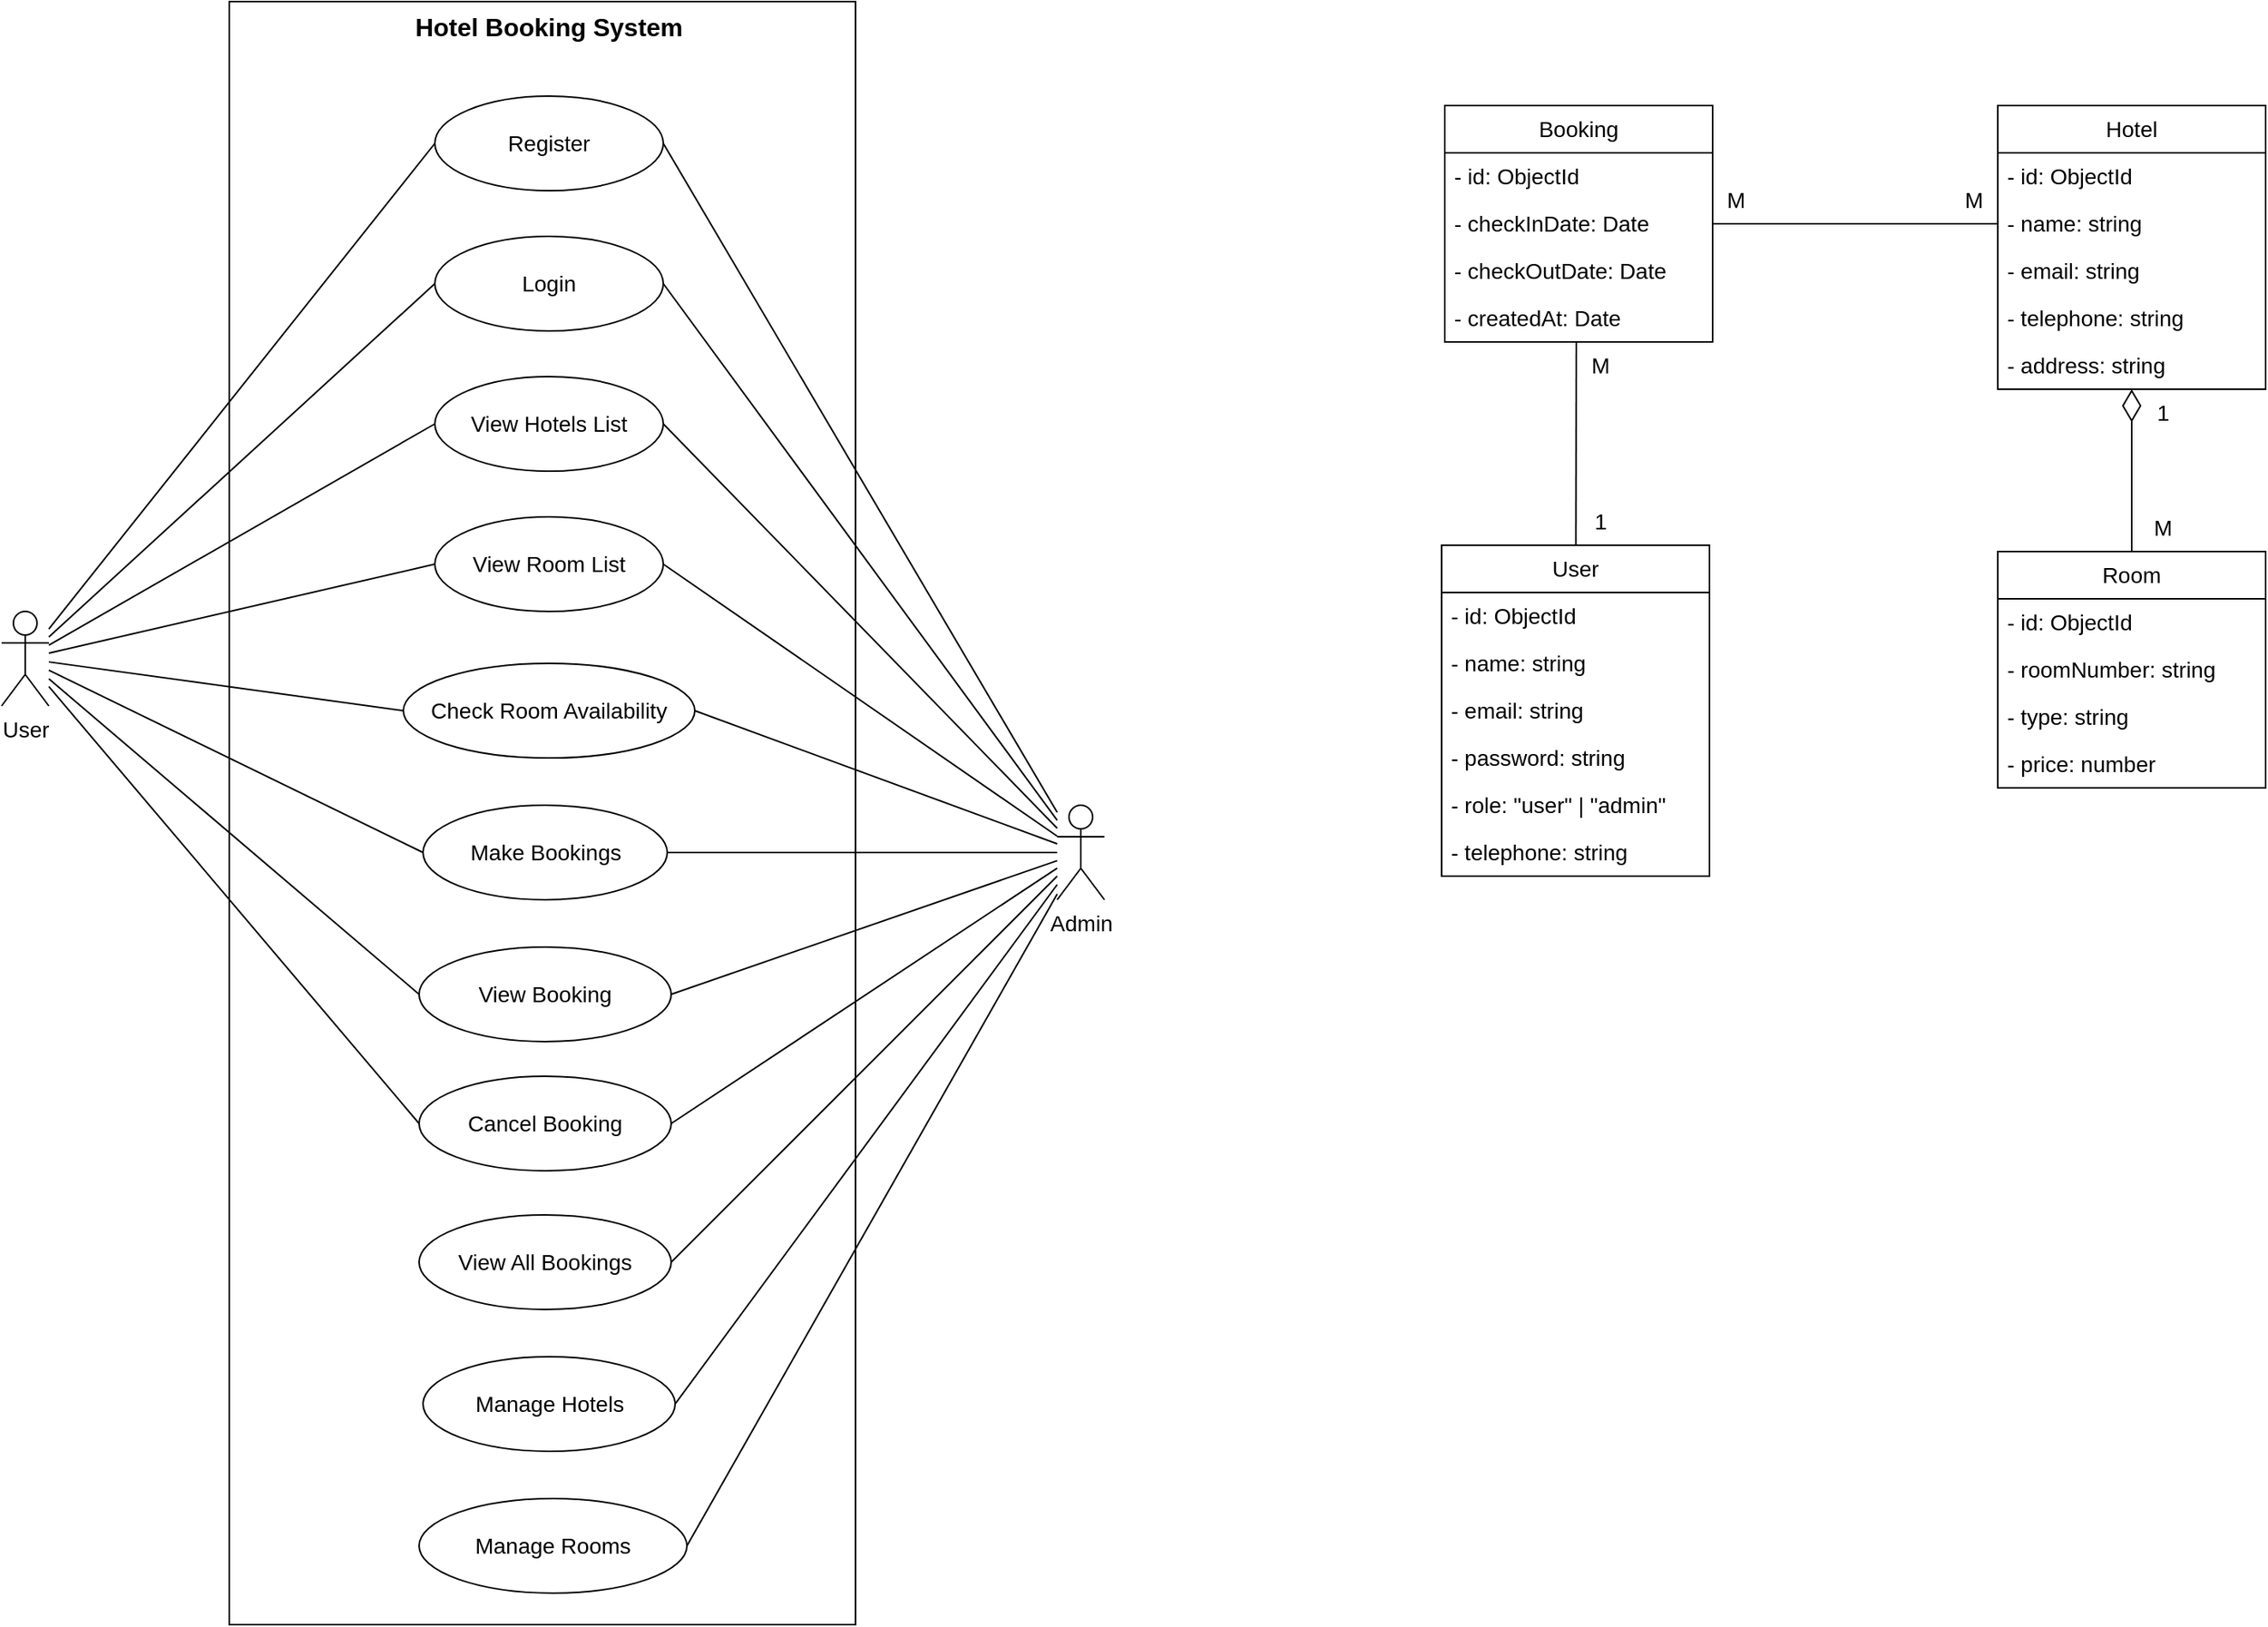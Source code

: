 <mxfile version="26.2.13">
  <diagram name="Page-1" id="YVVpLpexJUsHF-H0JtBb">
    <mxGraphModel dx="2380" dy="1232" grid="0" gridSize="10" guides="1" tooltips="1" connect="1" arrows="1" fold="1" page="1" pageScale="1" pageWidth="850" pageHeight="1100" math="0" shadow="0">
      <root>
        <mxCell id="0" />
        <mxCell id="1" parent="0" />
        <mxCell id="eE60RAXkJZyIMcvjwQNI-37" value="" style="rounded=0;whiteSpace=wrap;html=1;fontFamily=Helvetica;fontSize=11;fontColor=default;labelBackgroundColor=default;" vertex="1" parent="1">
          <mxGeometry x="234.5" y="10" width="397.5" height="1030" as="geometry" />
        </mxCell>
        <mxCell id="eE60RAXkJZyIMcvjwQNI-1" value="Register" style="ellipse;whiteSpace=wrap;html=1;fontSize=14;" vertex="1" parent="1">
          <mxGeometry x="365" y="70" width="145" height="60" as="geometry" />
        </mxCell>
        <mxCell id="eE60RAXkJZyIMcvjwQNI-3" value="Login" style="ellipse;whiteSpace=wrap;html=1;fontSize=14;" vertex="1" parent="1">
          <mxGeometry x="365" y="159" width="145" height="60" as="geometry" />
        </mxCell>
        <mxCell id="eE60RAXkJZyIMcvjwQNI-4" value="View Hotels List" style="ellipse;whiteSpace=wrap;html=1;fontSize=14;" vertex="1" parent="1">
          <mxGeometry x="365" y="248" width="145" height="60" as="geometry" />
        </mxCell>
        <mxCell id="eE60RAXkJZyIMcvjwQNI-5" value="View Room List" style="ellipse;whiteSpace=wrap;html=1;fontSize=14;" vertex="1" parent="1">
          <mxGeometry x="365" y="337" width="145" height="60" as="geometry" />
        </mxCell>
        <mxCell id="eE60RAXkJZyIMcvjwQNI-6" value="Check Room Availability" style="ellipse;whiteSpace=wrap;html=1;fontSize=14;" vertex="1" parent="1">
          <mxGeometry x="345" y="430" width="185" height="60" as="geometry" />
        </mxCell>
        <mxCell id="eE60RAXkJZyIMcvjwQNI-7" value="Make Bookings" style="ellipse;whiteSpace=wrap;html=1;fontSize=14;" vertex="1" parent="1">
          <mxGeometry x="357.5" y="520" width="155" height="60" as="geometry" />
        </mxCell>
        <mxCell id="eE60RAXkJZyIMcvjwQNI-11" value="Manage Hotels" style="ellipse;whiteSpace=wrap;html=1;fontSize=14;" vertex="1" parent="1">
          <mxGeometry x="357.5" y="870" width="160" height="60" as="geometry" />
        </mxCell>
        <mxCell id="eE60RAXkJZyIMcvjwQNI-12" value="Manage Rooms" style="ellipse;whiteSpace=wrap;html=1;fontSize=14;" vertex="1" parent="1">
          <mxGeometry x="355" y="960" width="170" height="60" as="geometry" />
        </mxCell>
        <mxCell id="eE60RAXkJZyIMcvjwQNI-13" value="View All Bookings" style="ellipse;whiteSpace=wrap;html=1;fontSize=14;" vertex="1" parent="1">
          <mxGeometry x="355" y="780" width="160" height="60" as="geometry" />
        </mxCell>
        <mxCell id="eE60RAXkJZyIMcvjwQNI-16" style="rounded=0;orthogonalLoop=1;jettySize=auto;html=1;entryX=0;entryY=0.5;entryDx=0;entryDy=0;endArrow=none;startFill=0;" edge="1" parent="1" source="eE60RAXkJZyIMcvjwQNI-15" target="eE60RAXkJZyIMcvjwQNI-1">
          <mxGeometry relative="1" as="geometry" />
        </mxCell>
        <mxCell id="eE60RAXkJZyIMcvjwQNI-17" style="edgeStyle=none;shape=connector;rounded=0;orthogonalLoop=1;jettySize=auto;html=1;entryX=0;entryY=0.5;entryDx=0;entryDy=0;strokeColor=default;align=center;verticalAlign=middle;fontFamily=Helvetica;fontSize=11;fontColor=default;labelBackgroundColor=default;startFill=0;endArrow=none;" edge="1" parent="1" source="eE60RAXkJZyIMcvjwQNI-15" target="eE60RAXkJZyIMcvjwQNI-3">
          <mxGeometry relative="1" as="geometry" />
        </mxCell>
        <mxCell id="eE60RAXkJZyIMcvjwQNI-18" style="edgeStyle=none;shape=connector;rounded=0;orthogonalLoop=1;jettySize=auto;html=1;entryX=0;entryY=0.5;entryDx=0;entryDy=0;strokeColor=default;align=center;verticalAlign=middle;fontFamily=Helvetica;fontSize=11;fontColor=default;labelBackgroundColor=default;startFill=0;endArrow=none;" edge="1" parent="1" source="eE60RAXkJZyIMcvjwQNI-15" target="eE60RAXkJZyIMcvjwQNI-4">
          <mxGeometry relative="1" as="geometry" />
        </mxCell>
        <mxCell id="eE60RAXkJZyIMcvjwQNI-19" style="edgeStyle=none;shape=connector;rounded=0;orthogonalLoop=1;jettySize=auto;html=1;entryX=0;entryY=0.5;entryDx=0;entryDy=0;strokeColor=default;align=center;verticalAlign=middle;fontFamily=Helvetica;fontSize=11;fontColor=default;labelBackgroundColor=default;startFill=0;endArrow=none;" edge="1" parent="1" source="eE60RAXkJZyIMcvjwQNI-15" target="eE60RAXkJZyIMcvjwQNI-5">
          <mxGeometry relative="1" as="geometry" />
        </mxCell>
        <mxCell id="eE60RAXkJZyIMcvjwQNI-20" style="edgeStyle=none;shape=connector;rounded=0;orthogonalLoop=1;jettySize=auto;html=1;entryX=0;entryY=0.5;entryDx=0;entryDy=0;strokeColor=default;align=center;verticalAlign=middle;fontFamily=Helvetica;fontSize=11;fontColor=default;labelBackgroundColor=default;startFill=0;endArrow=none;" edge="1" parent="1" source="eE60RAXkJZyIMcvjwQNI-15" target="eE60RAXkJZyIMcvjwQNI-6">
          <mxGeometry relative="1" as="geometry" />
        </mxCell>
        <mxCell id="eE60RAXkJZyIMcvjwQNI-21" style="edgeStyle=none;shape=connector;rounded=0;orthogonalLoop=1;jettySize=auto;html=1;entryX=0;entryY=0.5;entryDx=0;entryDy=0;strokeColor=default;align=center;verticalAlign=middle;fontFamily=Helvetica;fontSize=11;fontColor=default;labelBackgroundColor=default;startFill=0;endArrow=none;" edge="1" parent="1" source="eE60RAXkJZyIMcvjwQNI-15" target="eE60RAXkJZyIMcvjwQNI-7">
          <mxGeometry relative="1" as="geometry" />
        </mxCell>
        <mxCell id="eE60RAXkJZyIMcvjwQNI-41" style="edgeStyle=none;shape=connector;rounded=0;orthogonalLoop=1;jettySize=auto;html=1;entryX=0;entryY=0.5;entryDx=0;entryDy=0;strokeColor=default;align=center;verticalAlign=middle;fontFamily=Helvetica;fontSize=11;fontColor=default;labelBackgroundColor=default;startFill=0;endArrow=none;" edge="1" parent="1" source="eE60RAXkJZyIMcvjwQNI-15" target="eE60RAXkJZyIMcvjwQNI-39">
          <mxGeometry relative="1" as="geometry" />
        </mxCell>
        <mxCell id="eE60RAXkJZyIMcvjwQNI-42" style="edgeStyle=none;shape=connector;rounded=0;orthogonalLoop=1;jettySize=auto;html=1;entryX=0;entryY=0.5;entryDx=0;entryDy=0;strokeColor=default;align=center;verticalAlign=middle;fontFamily=Helvetica;fontSize=11;fontColor=default;labelBackgroundColor=default;startFill=0;endArrow=none;" edge="1" parent="1" source="eE60RAXkJZyIMcvjwQNI-15" target="eE60RAXkJZyIMcvjwQNI-40">
          <mxGeometry relative="1" as="geometry" />
        </mxCell>
        <mxCell id="eE60RAXkJZyIMcvjwQNI-15" value="User" style="shape=umlActor;verticalLabelPosition=bottom;verticalAlign=top;html=1;outlineConnect=0;fontSize=14;" vertex="1" parent="1">
          <mxGeometry x="90" y="397" width="30" height="60" as="geometry" />
        </mxCell>
        <mxCell id="eE60RAXkJZyIMcvjwQNI-26" style="edgeStyle=none;shape=connector;rounded=0;orthogonalLoop=1;jettySize=auto;html=1;entryX=1;entryY=0.5;entryDx=0;entryDy=0;strokeColor=default;align=center;verticalAlign=middle;fontFamily=Helvetica;fontSize=11;fontColor=default;labelBackgroundColor=default;startFill=0;endArrow=none;" edge="1" parent="1" source="eE60RAXkJZyIMcvjwQNI-25" target="eE60RAXkJZyIMcvjwQNI-1">
          <mxGeometry relative="1" as="geometry" />
        </mxCell>
        <mxCell id="eE60RAXkJZyIMcvjwQNI-27" style="edgeStyle=none;shape=connector;rounded=0;orthogonalLoop=1;jettySize=auto;html=1;entryX=1;entryY=0.5;entryDx=0;entryDy=0;strokeColor=default;align=center;verticalAlign=middle;fontFamily=Helvetica;fontSize=11;fontColor=default;labelBackgroundColor=default;startFill=0;endArrow=none;" edge="1" parent="1" source="eE60RAXkJZyIMcvjwQNI-25" target="eE60RAXkJZyIMcvjwQNI-3">
          <mxGeometry relative="1" as="geometry" />
        </mxCell>
        <mxCell id="eE60RAXkJZyIMcvjwQNI-28" style="edgeStyle=none;shape=connector;rounded=0;orthogonalLoop=1;jettySize=auto;html=1;entryX=1;entryY=0.5;entryDx=0;entryDy=0;strokeColor=default;align=center;verticalAlign=middle;fontFamily=Helvetica;fontSize=11;fontColor=default;labelBackgroundColor=default;startFill=0;endArrow=none;" edge="1" parent="1" source="eE60RAXkJZyIMcvjwQNI-25" target="eE60RAXkJZyIMcvjwQNI-4">
          <mxGeometry relative="1" as="geometry" />
        </mxCell>
        <mxCell id="eE60RAXkJZyIMcvjwQNI-29" style="edgeStyle=none;shape=connector;rounded=0;orthogonalLoop=1;jettySize=auto;html=1;entryX=1;entryY=0.5;entryDx=0;entryDy=0;strokeColor=default;align=center;verticalAlign=middle;fontFamily=Helvetica;fontSize=11;fontColor=default;labelBackgroundColor=default;startFill=0;endArrow=none;" edge="1" parent="1" source="eE60RAXkJZyIMcvjwQNI-25" target="eE60RAXkJZyIMcvjwQNI-5">
          <mxGeometry relative="1" as="geometry" />
        </mxCell>
        <mxCell id="eE60RAXkJZyIMcvjwQNI-30" style="edgeStyle=none;shape=connector;rounded=0;orthogonalLoop=1;jettySize=auto;html=1;entryX=1;entryY=0.5;entryDx=0;entryDy=0;strokeColor=default;align=center;verticalAlign=middle;fontFamily=Helvetica;fontSize=11;fontColor=default;labelBackgroundColor=default;startFill=0;endArrow=none;" edge="1" parent="1" source="eE60RAXkJZyIMcvjwQNI-25" target="eE60RAXkJZyIMcvjwQNI-6">
          <mxGeometry relative="1" as="geometry" />
        </mxCell>
        <mxCell id="eE60RAXkJZyIMcvjwQNI-31" style="edgeStyle=none;shape=connector;rounded=0;orthogonalLoop=1;jettySize=auto;html=1;entryX=1;entryY=0.5;entryDx=0;entryDy=0;strokeColor=default;align=center;verticalAlign=middle;fontFamily=Helvetica;fontSize=11;fontColor=default;labelBackgroundColor=default;startFill=0;endArrow=none;" edge="1" parent="1" source="eE60RAXkJZyIMcvjwQNI-25" target="eE60RAXkJZyIMcvjwQNI-7">
          <mxGeometry relative="1" as="geometry" />
        </mxCell>
        <mxCell id="eE60RAXkJZyIMcvjwQNI-32" style="edgeStyle=none;shape=connector;rounded=0;orthogonalLoop=1;jettySize=auto;html=1;entryX=1;entryY=0.5;entryDx=0;entryDy=0;strokeColor=default;align=center;verticalAlign=middle;fontFamily=Helvetica;fontSize=11;fontColor=default;labelBackgroundColor=default;startFill=0;endArrow=none;" edge="1" parent="1" source="eE60RAXkJZyIMcvjwQNI-25" target="eE60RAXkJZyIMcvjwQNI-13">
          <mxGeometry relative="1" as="geometry" />
        </mxCell>
        <mxCell id="eE60RAXkJZyIMcvjwQNI-33" style="edgeStyle=none;shape=connector;rounded=0;orthogonalLoop=1;jettySize=auto;html=1;entryX=1;entryY=0.5;entryDx=0;entryDy=0;strokeColor=default;align=center;verticalAlign=middle;fontFamily=Helvetica;fontSize=11;fontColor=default;labelBackgroundColor=default;startFill=0;endArrow=none;" edge="1" parent="1" source="eE60RAXkJZyIMcvjwQNI-25" target="eE60RAXkJZyIMcvjwQNI-11">
          <mxGeometry relative="1" as="geometry" />
        </mxCell>
        <mxCell id="eE60RAXkJZyIMcvjwQNI-34" style="edgeStyle=none;shape=connector;rounded=0;orthogonalLoop=1;jettySize=auto;html=1;entryX=1;entryY=0.5;entryDx=0;entryDy=0;strokeColor=default;align=center;verticalAlign=middle;fontFamily=Helvetica;fontSize=11;fontColor=default;labelBackgroundColor=default;startFill=0;endArrow=none;" edge="1" parent="1" source="eE60RAXkJZyIMcvjwQNI-25" target="eE60RAXkJZyIMcvjwQNI-12">
          <mxGeometry relative="1" as="geometry" />
        </mxCell>
        <mxCell id="eE60RAXkJZyIMcvjwQNI-43" style="edgeStyle=none;shape=connector;rounded=0;orthogonalLoop=1;jettySize=auto;html=1;entryX=1;entryY=0.5;entryDx=0;entryDy=0;strokeColor=default;align=center;verticalAlign=middle;fontFamily=Helvetica;fontSize=11;fontColor=default;labelBackgroundColor=default;startFill=0;endArrow=none;" edge="1" parent="1" source="eE60RAXkJZyIMcvjwQNI-25" target="eE60RAXkJZyIMcvjwQNI-39">
          <mxGeometry relative="1" as="geometry" />
        </mxCell>
        <mxCell id="eE60RAXkJZyIMcvjwQNI-44" style="edgeStyle=none;shape=connector;rounded=0;orthogonalLoop=1;jettySize=auto;html=1;entryX=1;entryY=0.5;entryDx=0;entryDy=0;strokeColor=default;align=center;verticalAlign=middle;fontFamily=Helvetica;fontSize=11;fontColor=default;labelBackgroundColor=default;startFill=0;endArrow=none;" edge="1" parent="1" source="eE60RAXkJZyIMcvjwQNI-25" target="eE60RAXkJZyIMcvjwQNI-40">
          <mxGeometry relative="1" as="geometry" />
        </mxCell>
        <mxCell id="eE60RAXkJZyIMcvjwQNI-25" value="Admin" style="shape=umlActor;verticalLabelPosition=bottom;verticalAlign=top;html=1;outlineConnect=0;fontFamily=Helvetica;fontSize=14;fontColor=default;labelBackgroundColor=default;" vertex="1" parent="1">
          <mxGeometry x="760" y="520" width="30" height="60" as="geometry" />
        </mxCell>
        <mxCell id="eE60RAXkJZyIMcvjwQNI-38" value="Hotel Booking System" style="text;whiteSpace=wrap;fontFamily=Helvetica;fontSize=16;fontColor=default;labelBackgroundColor=default;align=center;fontStyle=1" vertex="1" parent="1">
          <mxGeometry x="315" y="10" width="245" height="40" as="geometry" />
        </mxCell>
        <mxCell id="eE60RAXkJZyIMcvjwQNI-39" value="View Booking" style="ellipse;whiteSpace=wrap;html=1;fontSize=14;" vertex="1" parent="1">
          <mxGeometry x="355" y="610" width="160" height="60" as="geometry" />
        </mxCell>
        <mxCell id="eE60RAXkJZyIMcvjwQNI-40" value="Cancel Booking" style="ellipse;whiteSpace=wrap;html=1;fontSize=14;" vertex="1" parent="1">
          <mxGeometry x="355" y="692" width="160" height="60" as="geometry" />
        </mxCell>
        <mxCell id="eE60RAXkJZyIMcvjwQNI-52" value="User" style="swimlane;fontStyle=0;childLayout=stackLayout;horizontal=1;startSize=30;horizontalStack=0;resizeParent=1;resizeParentMax=0;resizeLast=0;collapsible=1;marginBottom=0;whiteSpace=wrap;html=1;fontFamily=Helvetica;fontSize=14;fontColor=default;labelBackgroundColor=default;" vertex="1" parent="1">
          <mxGeometry x="1004" y="355" width="170" height="210" as="geometry" />
        </mxCell>
        <mxCell id="eE60RAXkJZyIMcvjwQNI-53" value="- id: ObjectId" style="text;strokeColor=none;fillColor=none;align=left;verticalAlign=middle;spacingLeft=4;spacingRight=4;overflow=hidden;points=[[0,0.5],[1,0.5]];portConstraint=eastwest;rotatable=0;whiteSpace=wrap;html=1;fontFamily=Helvetica;fontSize=14;fontColor=default;labelBackgroundColor=default;" vertex="1" parent="eE60RAXkJZyIMcvjwQNI-52">
          <mxGeometry y="30" width="170" height="30" as="geometry" />
        </mxCell>
        <mxCell id="eE60RAXkJZyIMcvjwQNI-54" value="- name: string" style="text;strokeColor=none;fillColor=none;align=left;verticalAlign=middle;spacingLeft=4;spacingRight=4;overflow=hidden;points=[[0,0.5],[1,0.5]];portConstraint=eastwest;rotatable=0;whiteSpace=wrap;html=1;fontFamily=Helvetica;fontSize=14;fontColor=default;labelBackgroundColor=default;" vertex="1" parent="eE60RAXkJZyIMcvjwQNI-52">
          <mxGeometry y="60" width="170" height="30" as="geometry" />
        </mxCell>
        <mxCell id="eE60RAXkJZyIMcvjwQNI-55" value="- email: string" style="text;strokeColor=none;fillColor=none;align=left;verticalAlign=middle;spacingLeft=4;spacingRight=4;overflow=hidden;points=[[0,0.5],[1,0.5]];portConstraint=eastwest;rotatable=0;whiteSpace=wrap;html=1;fontFamily=Helvetica;fontSize=14;fontColor=default;labelBackgroundColor=default;" vertex="1" parent="eE60RAXkJZyIMcvjwQNI-52">
          <mxGeometry y="90" width="170" height="30" as="geometry" />
        </mxCell>
        <mxCell id="eE60RAXkJZyIMcvjwQNI-56" value="- password: string" style="text;strokeColor=none;fillColor=none;align=left;verticalAlign=middle;spacingLeft=4;spacingRight=4;overflow=hidden;points=[[0,0.5],[1,0.5]];portConstraint=eastwest;rotatable=0;whiteSpace=wrap;html=1;fontFamily=Helvetica;fontSize=14;fontColor=default;labelBackgroundColor=default;" vertex="1" parent="eE60RAXkJZyIMcvjwQNI-52">
          <mxGeometry y="120" width="170" height="30" as="geometry" />
        </mxCell>
        <mxCell id="eE60RAXkJZyIMcvjwQNI-57" value="- role: &quot;user&quot; | &quot;admin&quot;" style="text;strokeColor=none;fillColor=none;align=left;verticalAlign=middle;spacingLeft=4;spacingRight=4;overflow=hidden;points=[[0,0.5],[1,0.5]];portConstraint=eastwest;rotatable=0;whiteSpace=wrap;html=1;fontFamily=Helvetica;fontSize=14;fontColor=default;labelBackgroundColor=default;" vertex="1" parent="eE60RAXkJZyIMcvjwQNI-52">
          <mxGeometry y="150" width="170" height="30" as="geometry" />
        </mxCell>
        <mxCell id="eE60RAXkJZyIMcvjwQNI-58" value="- telephone: string" style="text;strokeColor=none;fillColor=none;align=left;verticalAlign=middle;spacingLeft=4;spacingRight=4;overflow=hidden;points=[[0,0.5],[1,0.5]];portConstraint=eastwest;rotatable=0;whiteSpace=wrap;html=1;fontFamily=Helvetica;fontSize=14;fontColor=default;labelBackgroundColor=default;" vertex="1" parent="eE60RAXkJZyIMcvjwQNI-52">
          <mxGeometry y="180" width="170" height="30" as="geometry" />
        </mxCell>
        <mxCell id="eE60RAXkJZyIMcvjwQNI-59" value="Hotel" style="swimlane;fontStyle=0;childLayout=stackLayout;horizontal=1;startSize=30;horizontalStack=0;resizeParent=1;resizeParentMax=0;resizeLast=0;collapsible=1;marginBottom=0;whiteSpace=wrap;html=1;fontFamily=Helvetica;fontSize=14;fontColor=default;labelBackgroundColor=default;" vertex="1" parent="1">
          <mxGeometry x="1357" y="76" width="170" height="180" as="geometry" />
        </mxCell>
        <mxCell id="eE60RAXkJZyIMcvjwQNI-60" value="- id: ObjectId" style="text;strokeColor=none;fillColor=none;align=left;verticalAlign=middle;spacingLeft=4;spacingRight=4;overflow=hidden;points=[[0,0.5],[1,0.5]];portConstraint=eastwest;rotatable=0;whiteSpace=wrap;html=1;fontFamily=Helvetica;fontSize=14;fontColor=default;labelBackgroundColor=default;" vertex="1" parent="eE60RAXkJZyIMcvjwQNI-59">
          <mxGeometry y="30" width="170" height="30" as="geometry" />
        </mxCell>
        <mxCell id="eE60RAXkJZyIMcvjwQNI-61" value="- name: string" style="text;strokeColor=none;fillColor=none;align=left;verticalAlign=middle;spacingLeft=4;spacingRight=4;overflow=hidden;points=[[0,0.5],[1,0.5]];portConstraint=eastwest;rotatable=0;whiteSpace=wrap;html=1;fontFamily=Helvetica;fontSize=14;fontColor=default;labelBackgroundColor=default;" vertex="1" parent="eE60RAXkJZyIMcvjwQNI-59">
          <mxGeometry y="60" width="170" height="30" as="geometry" />
        </mxCell>
        <mxCell id="eE60RAXkJZyIMcvjwQNI-62" value="- email: string" style="text;strokeColor=none;fillColor=none;align=left;verticalAlign=middle;spacingLeft=4;spacingRight=4;overflow=hidden;points=[[0,0.5],[1,0.5]];portConstraint=eastwest;rotatable=0;whiteSpace=wrap;html=1;fontFamily=Helvetica;fontSize=14;fontColor=default;labelBackgroundColor=default;" vertex="1" parent="eE60RAXkJZyIMcvjwQNI-59">
          <mxGeometry y="90" width="170" height="30" as="geometry" />
        </mxCell>
        <mxCell id="eE60RAXkJZyIMcvjwQNI-65" value="- telephone: string" style="text;strokeColor=none;fillColor=none;align=left;verticalAlign=middle;spacingLeft=4;spacingRight=4;overflow=hidden;points=[[0,0.5],[1,0.5]];portConstraint=eastwest;rotatable=0;whiteSpace=wrap;html=1;fontFamily=Helvetica;fontSize=14;fontColor=default;labelBackgroundColor=default;" vertex="1" parent="eE60RAXkJZyIMcvjwQNI-59">
          <mxGeometry y="120" width="170" height="30" as="geometry" />
        </mxCell>
        <mxCell id="eE60RAXkJZyIMcvjwQNI-67" value="- address: string" style="text;strokeColor=none;fillColor=none;align=left;verticalAlign=middle;spacingLeft=4;spacingRight=4;overflow=hidden;points=[[0,0.5],[1,0.5]];portConstraint=eastwest;rotatable=0;whiteSpace=wrap;html=1;fontFamily=Helvetica;fontSize=14;fontColor=default;labelBackgroundColor=default;" vertex="1" parent="eE60RAXkJZyIMcvjwQNI-59">
          <mxGeometry y="150" width="170" height="30" as="geometry" />
        </mxCell>
        <mxCell id="eE60RAXkJZyIMcvjwQNI-80" style="edgeStyle=none;shape=connector;rounded=0;orthogonalLoop=1;jettySize=auto;html=1;strokeColor=default;align=center;verticalAlign=middle;fontFamily=Helvetica;fontSize=11;fontColor=default;labelBackgroundColor=default;startFill=0;endArrow=diamondThin;endFill=0;endSize=18;" edge="1" parent="1" source="eE60RAXkJZyIMcvjwQNI-69" target="eE60RAXkJZyIMcvjwQNI-67">
          <mxGeometry relative="1" as="geometry" />
        </mxCell>
        <mxCell id="eE60RAXkJZyIMcvjwQNI-69" value="Room" style="swimlane;fontStyle=0;childLayout=stackLayout;horizontal=1;startSize=30;horizontalStack=0;resizeParent=1;resizeParentMax=0;resizeLast=0;collapsible=1;marginBottom=0;whiteSpace=wrap;html=1;fontFamily=Helvetica;fontSize=14;fontColor=default;labelBackgroundColor=default;" vertex="1" parent="1">
          <mxGeometry x="1357" y="359" width="170" height="150" as="geometry" />
        </mxCell>
        <mxCell id="eE60RAXkJZyIMcvjwQNI-70" value="- id: ObjectId" style="text;strokeColor=none;fillColor=none;align=left;verticalAlign=middle;spacingLeft=4;spacingRight=4;overflow=hidden;points=[[0,0.5],[1,0.5]];portConstraint=eastwest;rotatable=0;whiteSpace=wrap;html=1;fontFamily=Helvetica;fontSize=14;fontColor=default;labelBackgroundColor=default;" vertex="1" parent="eE60RAXkJZyIMcvjwQNI-69">
          <mxGeometry y="30" width="170" height="30" as="geometry" />
        </mxCell>
        <mxCell id="eE60RAXkJZyIMcvjwQNI-71" value="- roomNumber: string" style="text;strokeColor=none;fillColor=none;align=left;verticalAlign=middle;spacingLeft=4;spacingRight=4;overflow=hidden;points=[[0,0.5],[1,0.5]];portConstraint=eastwest;rotatable=0;whiteSpace=wrap;html=1;fontFamily=Helvetica;fontSize=14;fontColor=default;labelBackgroundColor=default;" vertex="1" parent="eE60RAXkJZyIMcvjwQNI-69">
          <mxGeometry y="60" width="170" height="30" as="geometry" />
        </mxCell>
        <mxCell id="eE60RAXkJZyIMcvjwQNI-72" value="- type: string" style="text;strokeColor=none;fillColor=none;align=left;verticalAlign=middle;spacingLeft=4;spacingRight=4;overflow=hidden;points=[[0,0.5],[1,0.5]];portConstraint=eastwest;rotatable=0;whiteSpace=wrap;html=1;fontFamily=Helvetica;fontSize=14;fontColor=default;labelBackgroundColor=default;" vertex="1" parent="eE60RAXkJZyIMcvjwQNI-69">
          <mxGeometry y="90" width="170" height="30" as="geometry" />
        </mxCell>
        <mxCell id="eE60RAXkJZyIMcvjwQNI-73" value="- price: number" style="text;strokeColor=none;fillColor=none;align=left;verticalAlign=middle;spacingLeft=4;spacingRight=4;overflow=hidden;points=[[0,0.5],[1,0.5]];portConstraint=eastwest;rotatable=0;whiteSpace=wrap;html=1;fontFamily=Helvetica;fontSize=14;fontColor=default;labelBackgroundColor=default;" vertex="1" parent="eE60RAXkJZyIMcvjwQNI-69">
          <mxGeometry y="120" width="170" height="30" as="geometry" />
        </mxCell>
        <mxCell id="eE60RAXkJZyIMcvjwQNI-86" style="edgeStyle=none;shape=connector;rounded=0;orthogonalLoop=1;jettySize=auto;html=1;entryX=0;entryY=0.5;entryDx=0;entryDy=0;strokeColor=default;align=center;verticalAlign=middle;fontFamily=Helvetica;fontSize=11;fontColor=default;labelBackgroundColor=default;startFill=0;endArrow=none;" edge="1" parent="1" source="eE60RAXkJZyIMcvjwQNI-75" target="eE60RAXkJZyIMcvjwQNI-61">
          <mxGeometry relative="1" as="geometry" />
        </mxCell>
        <mxCell id="eE60RAXkJZyIMcvjwQNI-75" value="Booking" style="swimlane;fontStyle=0;childLayout=stackLayout;horizontal=1;startSize=30;horizontalStack=0;resizeParent=1;resizeParentMax=0;resizeLast=0;collapsible=1;marginBottom=0;whiteSpace=wrap;html=1;fontFamily=Helvetica;fontSize=14;fontColor=default;labelBackgroundColor=default;" vertex="1" parent="1">
          <mxGeometry x="1006" y="76" width="170" height="150" as="geometry" />
        </mxCell>
        <mxCell id="eE60RAXkJZyIMcvjwQNI-76" value="- id: ObjectId" style="text;strokeColor=none;fillColor=none;align=left;verticalAlign=middle;spacingLeft=4;spacingRight=4;overflow=hidden;points=[[0,0.5],[1,0.5]];portConstraint=eastwest;rotatable=0;whiteSpace=wrap;html=1;fontFamily=Helvetica;fontSize=14;fontColor=default;labelBackgroundColor=default;" vertex="1" parent="eE60RAXkJZyIMcvjwQNI-75">
          <mxGeometry y="30" width="170" height="30" as="geometry" />
        </mxCell>
        <mxCell id="eE60RAXkJZyIMcvjwQNI-77" value="- checkInDate: Date" style="text;strokeColor=none;fillColor=none;align=left;verticalAlign=middle;spacingLeft=4;spacingRight=4;overflow=hidden;points=[[0,0.5],[1,0.5]];portConstraint=eastwest;rotatable=0;whiteSpace=wrap;html=1;fontFamily=Helvetica;fontSize=14;fontColor=default;labelBackgroundColor=default;" vertex="1" parent="eE60RAXkJZyIMcvjwQNI-75">
          <mxGeometry y="60" width="170" height="30" as="geometry" />
        </mxCell>
        <mxCell id="eE60RAXkJZyIMcvjwQNI-78" value="- checkOutDate: Date" style="text;strokeColor=none;fillColor=none;align=left;verticalAlign=middle;spacingLeft=4;spacingRight=4;overflow=hidden;points=[[0,0.5],[1,0.5]];portConstraint=eastwest;rotatable=0;whiteSpace=wrap;html=1;fontFamily=Helvetica;fontSize=14;fontColor=default;labelBackgroundColor=default;" vertex="1" parent="eE60RAXkJZyIMcvjwQNI-75">
          <mxGeometry y="90" width="170" height="30" as="geometry" />
        </mxCell>
        <mxCell id="eE60RAXkJZyIMcvjwQNI-79" value="- createdAt: Date" style="text;strokeColor=none;fillColor=none;align=left;verticalAlign=middle;spacingLeft=4;spacingRight=4;overflow=hidden;points=[[0,0.5],[1,0.5]];portConstraint=eastwest;rotatable=0;whiteSpace=wrap;html=1;fontFamily=Helvetica;fontSize=14;fontColor=default;labelBackgroundColor=default;" vertex="1" parent="eE60RAXkJZyIMcvjwQNI-75">
          <mxGeometry y="120" width="170" height="30" as="geometry" />
        </mxCell>
        <mxCell id="eE60RAXkJZyIMcvjwQNI-83" value="1" style="text;html=1;align=center;verticalAlign=middle;whiteSpace=wrap;rounded=0;fontFamily=Helvetica;fontSize=14;fontColor=default;labelBackgroundColor=default;" vertex="1" parent="1">
          <mxGeometry x="1447" y="256" width="30" height="30" as="geometry" />
        </mxCell>
        <mxCell id="eE60RAXkJZyIMcvjwQNI-84" value="M" style="text;html=1;align=center;verticalAlign=middle;whiteSpace=wrap;rounded=0;fontFamily=Helvetica;fontSize=14;fontColor=default;labelBackgroundColor=default;" vertex="1" parent="1">
          <mxGeometry x="1447" y="329" width="30" height="30" as="geometry" />
        </mxCell>
        <mxCell id="eE60RAXkJZyIMcvjwQNI-87" style="edgeStyle=none;shape=connector;rounded=0;orthogonalLoop=1;jettySize=auto;html=1;entryX=0.491;entryY=0.984;entryDx=0;entryDy=0;entryPerimeter=0;strokeColor=default;align=center;verticalAlign=middle;fontFamily=Helvetica;fontSize=11;fontColor=default;labelBackgroundColor=default;startFill=0;endArrow=none;" edge="1" parent="1" source="eE60RAXkJZyIMcvjwQNI-52" target="eE60RAXkJZyIMcvjwQNI-79">
          <mxGeometry relative="1" as="geometry" />
        </mxCell>
        <mxCell id="eE60RAXkJZyIMcvjwQNI-88" value="M" style="text;html=1;align=center;verticalAlign=middle;whiteSpace=wrap;rounded=0;fontFamily=Helvetica;fontSize=14;fontColor=default;labelBackgroundColor=default;" vertex="1" parent="1">
          <mxGeometry x="1090" y="226" width="30" height="30" as="geometry" />
        </mxCell>
        <mxCell id="eE60RAXkJZyIMcvjwQNI-89" value="1" style="text;html=1;align=center;verticalAlign=middle;whiteSpace=wrap;rounded=0;fontFamily=Helvetica;fontSize=14;fontColor=default;labelBackgroundColor=default;" vertex="1" parent="1">
          <mxGeometry x="1090" y="325" width="30" height="30" as="geometry" />
        </mxCell>
        <mxCell id="eE60RAXkJZyIMcvjwQNI-90" value="M" style="text;html=1;align=center;verticalAlign=middle;whiteSpace=wrap;rounded=0;fontFamily=Helvetica;fontSize=14;fontColor=default;labelBackgroundColor=default;" vertex="1" parent="1">
          <mxGeometry x="1176" y="121" width="30" height="30" as="geometry" />
        </mxCell>
        <mxCell id="eE60RAXkJZyIMcvjwQNI-91" value="M" style="text;html=1;align=center;verticalAlign=middle;whiteSpace=wrap;rounded=0;fontFamily=Helvetica;fontSize=14;fontColor=default;labelBackgroundColor=default;" vertex="1" parent="1">
          <mxGeometry x="1327" y="121" width="30" height="30" as="geometry" />
        </mxCell>
      </root>
    </mxGraphModel>
  </diagram>
</mxfile>
